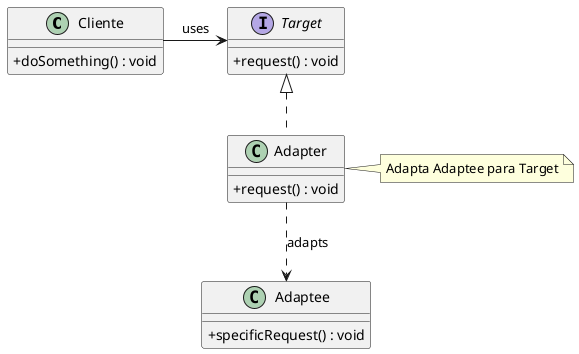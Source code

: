 @startuml Adapter
    skinparam classAttributeIconSize 0
    
    class Cliente {
        +doSomething() : void
    }

    interface Target {
        +request() : void
    }

    class Adapter {
        +request() : void
    }

    class Adaptee {
        +specificRequest() : void
    }

    Cliente -right-> Target : uses
    Target <|.. Adapter
    Adapter ..> Adaptee : adapts
    note right of Adapter : Adapta Adaptee para Target
@enduml
